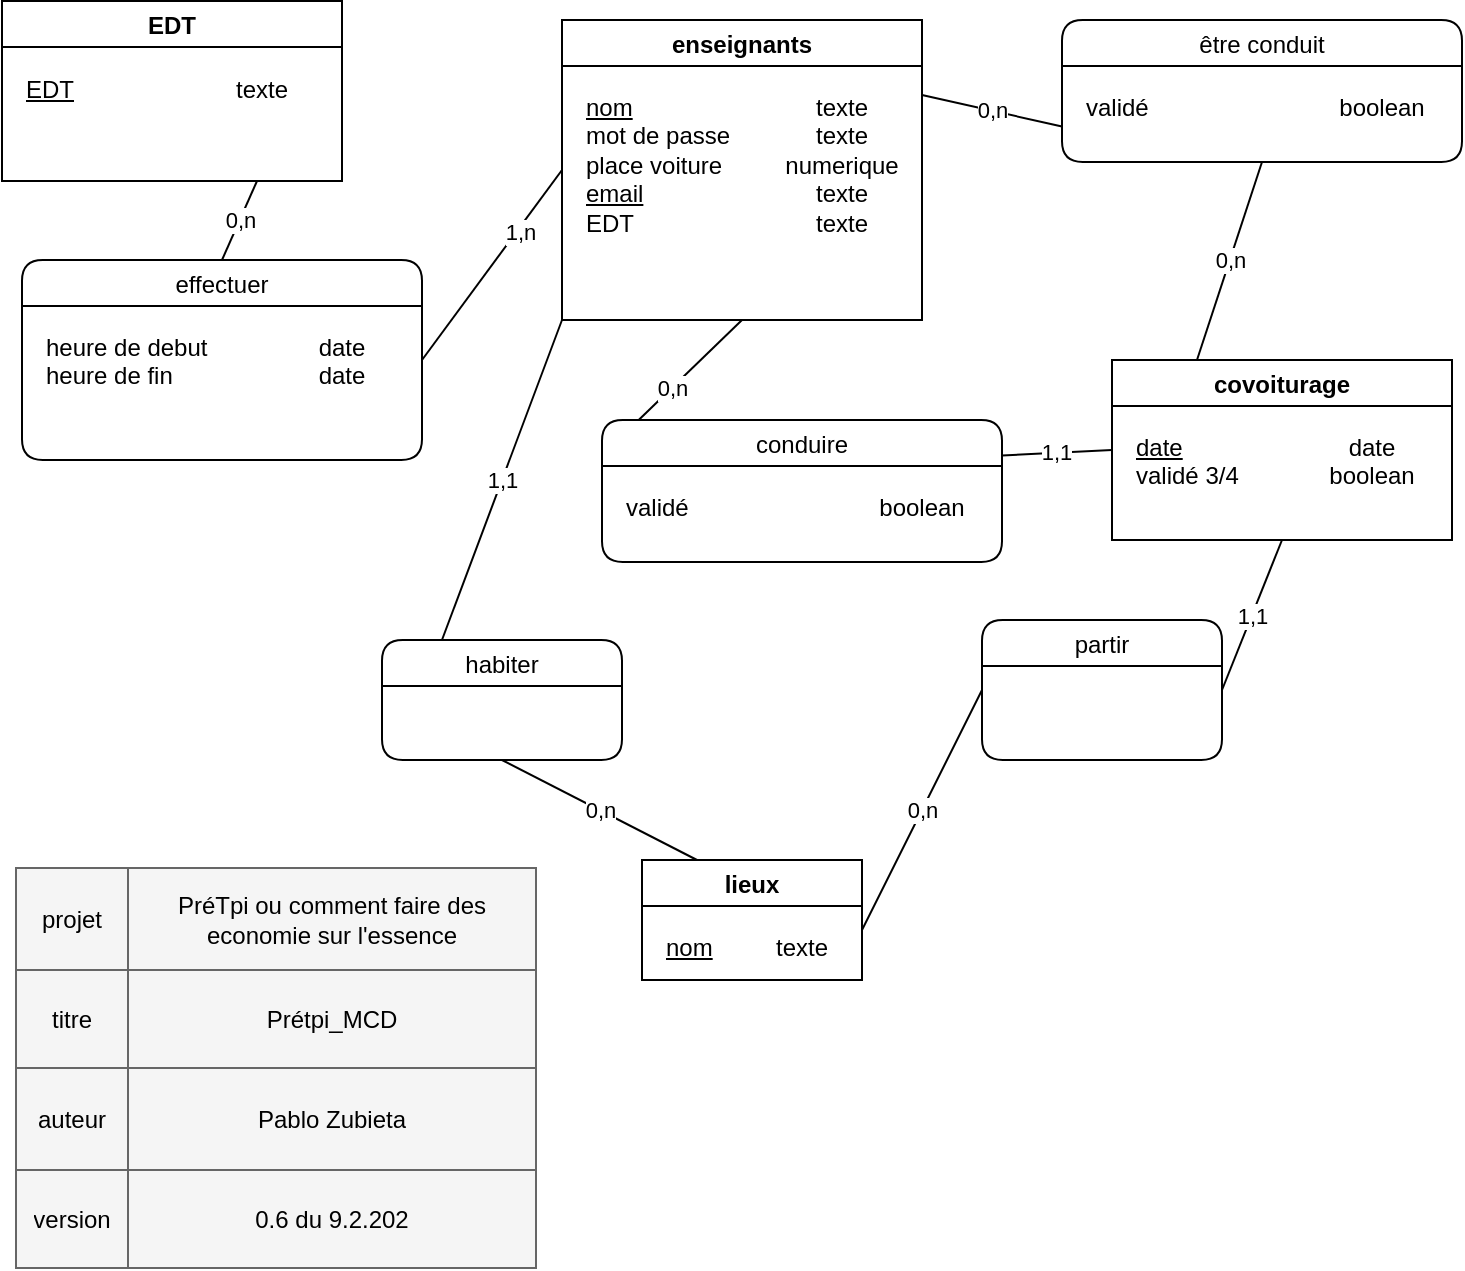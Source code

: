 <mxfile version="20.8.16" type="device"><diagram id="2-8-NAPyxzcTQ1t6RsNJ" name="Page-1"><mxGraphModel dx="1189" dy="799" grid="0" gridSize="10" guides="1" tooltips="1" connect="1" arrows="1" fold="1" page="1" pageScale="1" pageWidth="1169" pageHeight="827" math="0" shadow="0"><root><mxCell id="0"/><mxCell id="1" parent="0"/><mxCell id="dPWAgicj8FvbFGfztx_S-20" value="1,1" style="endArrow=none;html=1;rounded=0;fontColor=none;exitX=1;exitY=0.25;exitDx=0;exitDy=0;entryX=0;entryY=0.5;entryDx=0;entryDy=0;" parent="1" source="QiuYrpNzA8auyEKa5usx-108" target="QiuYrpNzA8auyEKa5usx-114" edge="1"><mxGeometry width="50" height="50" relative="1" as="geometry"><mxPoint x="600.96" y="261.96" as="sourcePoint"/><mxPoint x="693.95" y="262.05" as="targetPoint"/><Array as="points"/></mxGeometry></mxCell><mxCell id="QiuYrpNzA8auyEKa5usx-1" value="0,n" style="endArrow=none;html=1;rounded=0;fontColor=none;exitX=0.5;exitY=1;exitDx=0;exitDy=0;entryX=0;entryY=0.25;entryDx=0;entryDy=0;" parent="1" source="QiuYrpNzA8auyEKa5usx-105" target="QiuYrpNzA8auyEKa5usx-108" edge="1"><mxGeometry width="50" height="50" relative="1" as="geometry"><mxPoint x="336.05" y="262.05" as="sourcePoint"/><mxPoint x="438.08" y="261.96" as="targetPoint"/><Array as="points"/></mxGeometry></mxCell><mxCell id="QiuYrpNzA8auyEKa5usx-87" value="0,n" style="endArrow=none;html=1;entryX=0;entryY=0.75;entryDx=0;entryDy=0;exitX=1;exitY=0.25;exitDx=0;exitDy=0;" parent="1" source="QiuYrpNzA8auyEKa5usx-105" target="vQGPWnIht3JCz0oEdX8j-5" edge="1"><mxGeometry width="50" height="50" relative="1" as="geometry"><mxPoint x="310" y="410" as="sourcePoint"/><mxPoint x="300" y="137.5" as="targetPoint"/></mxGeometry></mxCell><mxCell id="QiuYrpNzA8auyEKa5usx-88" value="0,n" style="endArrow=none;html=1;exitX=0.5;exitY=1;exitDx=0;exitDy=0;entryX=0.25;entryY=0;entryDx=0;entryDy=0;" parent="1" source="vQGPWnIht3JCz0oEdX8j-5" target="QiuYrpNzA8auyEKa5usx-114" edge="1"><mxGeometry width="50" height="50" relative="1" as="geometry"><mxPoint x="500" y="137.5" as="sourcePoint"/><mxPoint x="480" y="210" as="targetPoint"/></mxGeometry></mxCell><mxCell id="QiuYrpNzA8auyEKa5usx-92" value="" style="shape=table;html=1;whiteSpace=wrap;startSize=0;container=1;collapsible=0;childLayout=tableLayout;fillColor=#f5f5f5;strokeColor=#666666;fontColor=#333333;" parent="1" vertex="1"><mxGeometry x="37" y="454" width="260" height="200" as="geometry"/></mxCell><mxCell id="QiuYrpNzA8auyEKa5usx-93" value="" style="shape=tableRow;horizontal=0;startSize=0;swimlaneHead=0;swimlaneBody=0;top=0;left=0;bottom=0;right=0;collapsible=0;dropTarget=0;fillColor=none;points=[[0,0.5],[1,0.5]];portConstraint=eastwest;" parent="QiuYrpNzA8auyEKa5usx-92" vertex="1"><mxGeometry width="260" height="51" as="geometry"/></mxCell><mxCell id="QiuYrpNzA8auyEKa5usx-94" value="projet" style="shape=partialRectangle;html=1;whiteSpace=wrap;connectable=0;fillColor=none;top=0;left=0;bottom=0;right=0;overflow=hidden;" parent="QiuYrpNzA8auyEKa5usx-93" vertex="1"><mxGeometry width="56" height="51" as="geometry"><mxRectangle width="56" height="51" as="alternateBounds"/></mxGeometry></mxCell><mxCell id="QiuYrpNzA8auyEKa5usx-95" value="PréTpi ou comment faire des economie sur l'essence" style="shape=partialRectangle;html=1;whiteSpace=wrap;connectable=0;fillColor=none;top=0;left=0;bottom=0;right=0;overflow=hidden;" parent="QiuYrpNzA8auyEKa5usx-93" vertex="1"><mxGeometry x="56" width="204" height="51" as="geometry"><mxRectangle width="204" height="51" as="alternateBounds"/></mxGeometry></mxCell><mxCell id="QiuYrpNzA8auyEKa5usx-96" value="" style="shape=tableRow;horizontal=0;startSize=0;swimlaneHead=0;swimlaneBody=0;top=0;left=0;bottom=0;right=0;collapsible=0;dropTarget=0;fillColor=none;points=[[0,0.5],[1,0.5]];portConstraint=eastwest;" parent="QiuYrpNzA8auyEKa5usx-92" vertex="1"><mxGeometry y="51" width="260" height="49" as="geometry"/></mxCell><mxCell id="QiuYrpNzA8auyEKa5usx-97" value="titre" style="shape=partialRectangle;html=1;whiteSpace=wrap;connectable=0;fillColor=none;top=0;left=0;bottom=0;right=0;overflow=hidden;" parent="QiuYrpNzA8auyEKa5usx-96" vertex="1"><mxGeometry width="56" height="49" as="geometry"><mxRectangle width="56" height="49" as="alternateBounds"/></mxGeometry></mxCell><mxCell id="QiuYrpNzA8auyEKa5usx-98" value="Prétpi_MCD" style="shape=partialRectangle;html=1;whiteSpace=wrap;connectable=0;fillColor=none;top=0;left=0;bottom=0;right=0;overflow=hidden;" parent="QiuYrpNzA8auyEKa5usx-96" vertex="1"><mxGeometry x="56" width="204" height="49" as="geometry"><mxRectangle width="204" height="49" as="alternateBounds"/></mxGeometry></mxCell><mxCell id="QiuYrpNzA8auyEKa5usx-99" value="" style="shape=tableRow;horizontal=0;startSize=0;swimlaneHead=0;swimlaneBody=0;top=0;left=0;bottom=0;right=0;collapsible=0;dropTarget=0;fillColor=none;points=[[0,0.5],[1,0.5]];portConstraint=eastwest;" parent="QiuYrpNzA8auyEKa5usx-92" vertex="1"><mxGeometry y="100" width="260" height="51" as="geometry"/></mxCell><mxCell id="QiuYrpNzA8auyEKa5usx-100" value="auteur" style="shape=partialRectangle;html=1;whiteSpace=wrap;connectable=0;fillColor=none;top=0;left=0;bottom=0;right=0;overflow=hidden;" parent="QiuYrpNzA8auyEKa5usx-99" vertex="1"><mxGeometry width="56" height="51" as="geometry"><mxRectangle width="56" height="51" as="alternateBounds"/></mxGeometry></mxCell><mxCell id="QiuYrpNzA8auyEKa5usx-101" value="Pablo Zubieta" style="shape=partialRectangle;html=1;whiteSpace=wrap;connectable=0;fillColor=none;top=0;left=0;bottom=0;right=0;overflow=hidden;" parent="QiuYrpNzA8auyEKa5usx-99" vertex="1"><mxGeometry x="56" width="204" height="51" as="geometry"><mxRectangle width="204" height="51" as="alternateBounds"/></mxGeometry></mxCell><mxCell id="QiuYrpNzA8auyEKa5usx-102" style="shape=tableRow;horizontal=0;startSize=0;swimlaneHead=0;swimlaneBody=0;top=0;left=0;bottom=0;right=0;collapsible=0;dropTarget=0;fillColor=none;points=[[0,0.5],[1,0.5]];portConstraint=eastwest;" parent="QiuYrpNzA8auyEKa5usx-92" vertex="1"><mxGeometry y="151" width="260" height="49" as="geometry"/></mxCell><mxCell id="QiuYrpNzA8auyEKa5usx-103" value="version" style="shape=partialRectangle;html=1;whiteSpace=wrap;connectable=0;fillColor=none;top=0;left=0;bottom=0;right=0;overflow=hidden;" parent="QiuYrpNzA8auyEKa5usx-102" vertex="1"><mxGeometry width="56" height="49" as="geometry"><mxRectangle width="56" height="49" as="alternateBounds"/></mxGeometry></mxCell><mxCell id="QiuYrpNzA8auyEKa5usx-104" value="0.6 du 9.2.202" style="shape=partialRectangle;html=1;whiteSpace=wrap;connectable=0;fillColor=none;top=0;left=0;bottom=0;right=0;overflow=hidden;" parent="QiuYrpNzA8auyEKa5usx-102" vertex="1"><mxGeometry x="56" width="204" height="49" as="geometry"><mxRectangle width="204" height="49" as="alternateBounds"/></mxGeometry></mxCell><mxCell id="QiuYrpNzA8auyEKa5usx-105" value="enseignants" style="swimlane;startSize=23;" parent="1" vertex="1"><mxGeometry x="310" y="30" width="180" height="150" as="geometry"/></mxCell><mxCell id="QiuYrpNzA8auyEKa5usx-106" value="&lt;u&gt;nom&lt;br&gt;&lt;/u&gt;mot de passe&lt;br&gt;place voiture&lt;br&gt;&lt;u&gt;email&lt;/u&gt;&lt;br&gt;EDT" style="text;html=1;strokeColor=none;fillColor=none;align=left;verticalAlign=top;whiteSpace=wrap;rounded=0;labelPosition=center;verticalLabelPosition=middle;" parent="QiuYrpNzA8auyEKa5usx-105" vertex="1"><mxGeometry x="10" y="30" width="100" height="90" as="geometry"/></mxCell><mxCell id="QiuYrpNzA8auyEKa5usx-107" value="texte&lt;br&gt;texte&lt;br&gt;numerique&lt;br&gt;texte&lt;br&gt;texte" style="text;html=1;strokeColor=none;fillColor=none;align=center;verticalAlign=top;whiteSpace=wrap;rounded=0;" parent="QiuYrpNzA8auyEKa5usx-105" vertex="1"><mxGeometry x="110" y="30" width="60" height="90" as="geometry"/></mxCell><mxCell id="QiuYrpNzA8auyEKa5usx-108" value="conduire" style="swimlane;rounded=1;fontStyle=0" parent="1" vertex="1"><mxGeometry x="330" y="230" width="200" height="71" as="geometry"/></mxCell><mxCell id="QiuYrpNzA8auyEKa5usx-109" value="validé&lt;br&gt;" style="text;html=1;strokeColor=none;fillColor=none;align=left;verticalAlign=top;whiteSpace=wrap;rounded=0;labelPosition=center;verticalLabelPosition=middle;" parent="QiuYrpNzA8auyEKa5usx-108" vertex="1"><mxGeometry x="10" y="30" width="90" height="60" as="geometry"/></mxCell><mxCell id="QiuYrpNzA8auyEKa5usx-110" value="boolean&lt;br&gt;&lt;br&gt;&lt;br&gt;" style="text;html=1;strokeColor=none;fillColor=none;align=center;verticalAlign=top;whiteSpace=wrap;rounded=0;" parent="QiuYrpNzA8auyEKa5usx-108" vertex="1"><mxGeometry x="130" y="30" width="60" height="60" as="geometry"/></mxCell><mxCell id="QiuYrpNzA8auyEKa5usx-114" value="covoiturage" style="swimlane;startSize=23;" parent="1" vertex="1"><mxGeometry x="585" y="200" width="170" height="90" as="geometry"/></mxCell><mxCell id="QiuYrpNzA8auyEKa5usx-115" value="&lt;u&gt;date&lt;/u&gt;&lt;br&gt;validé 3/4" style="text;html=1;strokeColor=none;fillColor=none;align=left;verticalAlign=top;whiteSpace=wrap;rounded=0;labelPosition=center;verticalLabelPosition=middle;" parent="QiuYrpNzA8auyEKa5usx-114" vertex="1"><mxGeometry x="10" y="30" width="80" height="50" as="geometry"/></mxCell><mxCell id="QiuYrpNzA8auyEKa5usx-116" value="date&lt;br&gt;boolean" style="text;html=1;strokeColor=none;fillColor=none;align=center;verticalAlign=top;whiteSpace=wrap;rounded=0;" parent="QiuYrpNzA8auyEKa5usx-114" vertex="1"><mxGeometry x="100" y="30" width="60" height="50" as="geometry"/></mxCell><mxCell id="ByET2Ea1KjFxoHSKj_pw-1" value="lieux" style="swimlane;startSize=23;" parent="1" vertex="1"><mxGeometry x="350" y="450" width="110" height="60" as="geometry"/></mxCell><mxCell id="ByET2Ea1KjFxoHSKj_pw-2" value="&lt;u&gt;nom&lt;br&gt;&lt;/u&gt;" style="text;html=1;strokeColor=none;fillColor=none;align=left;verticalAlign=top;whiteSpace=wrap;rounded=0;labelPosition=center;verticalLabelPosition=middle;" parent="ByET2Ea1KjFxoHSKj_pw-1" vertex="1"><mxGeometry x="10" y="30" width="100" height="20" as="geometry"/></mxCell><mxCell id="ByET2Ea1KjFxoHSKj_pw-3" value="texte" style="text;html=1;strokeColor=none;fillColor=none;align=center;verticalAlign=top;whiteSpace=wrap;rounded=0;" parent="ByET2Ea1KjFxoHSKj_pw-1" vertex="1"><mxGeometry x="50" y="30" width="60" height="30" as="geometry"/></mxCell><mxCell id="ByET2Ea1KjFxoHSKj_pw-5" value="habiter" style="swimlane;rounded=1;fontStyle=0;startSize=23;" parent="1" vertex="1"><mxGeometry x="220" y="340" width="120" height="60" as="geometry"/></mxCell><mxCell id="ByET2Ea1KjFxoHSKj_pw-8" value="1,1" style="endArrow=none;html=1;entryX=0.25;entryY=0;entryDx=0;entryDy=0;exitX=0;exitY=1;exitDx=0;exitDy=0;" parent="1" source="QiuYrpNzA8auyEKa5usx-105" target="ByET2Ea1KjFxoHSKj_pw-5" edge="1"><mxGeometry width="50" height="50" relative="1" as="geometry"><mxPoint x="40" y="180" as="sourcePoint"/><mxPoint x="110" y="300" as="targetPoint"/></mxGeometry></mxCell><mxCell id="ByET2Ea1KjFxoHSKj_pw-9" value="0,n" style="endArrow=none;html=1;entryX=0.25;entryY=0;entryDx=0;entryDy=0;exitX=0.5;exitY=1;exitDx=0;exitDy=0;" parent="1" source="ByET2Ea1KjFxoHSKj_pw-5" target="ByET2Ea1KjFxoHSKj_pw-1" edge="1"><mxGeometry width="50" height="50" relative="1" as="geometry"><mxPoint x="70" y="220" as="sourcePoint"/><mxPoint x="190" y="160" as="targetPoint"/></mxGeometry></mxCell><mxCell id="yOzWiPyIBAp60pPROtfr-13" value="1,1" style="endArrow=none;html=1;rounded=0;entryX=1;entryY=0.5;entryDx=0;entryDy=0;exitX=0.5;exitY=1;exitDx=0;exitDy=0;" parent="1" source="QiuYrpNzA8auyEKa5usx-114" target="vQGPWnIht3JCz0oEdX8j-2" edge="1"><mxGeometry width="50" height="50" relative="1" as="geometry"><mxPoint x="760" y="400" as="sourcePoint"/><mxPoint x="950" y="-210" as="targetPoint"/></mxGeometry></mxCell><mxCell id="vQGPWnIht3JCz0oEdX8j-2" value="partir" style="swimlane;rounded=1;fontStyle=0;startSize=23;" parent="1" vertex="1"><mxGeometry x="520" y="330" width="120" height="70" as="geometry"/></mxCell><mxCell id="vQGPWnIht3JCz0oEdX8j-3" value="0,n" style="endArrow=none;html=1;entryX=1;entryY=0.25;entryDx=0;entryDy=0;exitX=0;exitY=0.5;exitDx=0;exitDy=0;" parent="1" source="vQGPWnIht3JCz0oEdX8j-2" target="ByET2Ea1KjFxoHSKj_pw-2" edge="1"><mxGeometry width="50" height="50" relative="1" as="geometry"><mxPoint x="670" y="490" as="sourcePoint"/><mxPoint x="430" y="550" as="targetPoint"/></mxGeometry></mxCell><mxCell id="vQGPWnIht3JCz0oEdX8j-5" value="être conduit" style="swimlane;rounded=1;fontStyle=0" parent="1" vertex="1"><mxGeometry x="560" y="30" width="200" height="71" as="geometry"/></mxCell><mxCell id="vQGPWnIht3JCz0oEdX8j-6" value="validé&lt;br&gt;" style="text;html=1;strokeColor=none;fillColor=none;align=left;verticalAlign=top;whiteSpace=wrap;rounded=0;labelPosition=center;verticalLabelPosition=middle;" parent="vQGPWnIht3JCz0oEdX8j-5" vertex="1"><mxGeometry x="10" y="30" width="90" height="60" as="geometry"/></mxCell><mxCell id="vQGPWnIht3JCz0oEdX8j-7" value="boolean&lt;br&gt;&lt;br&gt;&lt;br&gt;" style="text;html=1;strokeColor=none;fillColor=none;align=center;verticalAlign=top;whiteSpace=wrap;rounded=0;" parent="vQGPWnIht3JCz0oEdX8j-5" vertex="1"><mxGeometry x="130" y="30" width="60" height="60" as="geometry"/></mxCell><mxCell id="Sej5KkmdHbuvWJpTWB62-2" value="EDT" style="swimlane;startSize=23;" parent="1" vertex="1"><mxGeometry x="30" y="20.5" width="170" height="90" as="geometry"/></mxCell><mxCell id="Sej5KkmdHbuvWJpTWB62-3" value="&lt;u&gt;EDT&lt;/u&gt;&lt;br&gt;" style="text;html=1;strokeColor=none;fillColor=none;align=left;verticalAlign=top;whiteSpace=wrap;rounded=0;labelPosition=center;verticalLabelPosition=middle;" parent="Sej5KkmdHbuvWJpTWB62-2" vertex="1"><mxGeometry x="10" y="30" width="80" height="50" as="geometry"/></mxCell><mxCell id="Sej5KkmdHbuvWJpTWB62-4" value="texte&lt;br&gt;" style="text;html=1;strokeColor=none;fillColor=none;align=center;verticalAlign=top;whiteSpace=wrap;rounded=0;" parent="Sej5KkmdHbuvWJpTWB62-2" vertex="1"><mxGeometry x="100" y="30" width="60" height="50" as="geometry"/></mxCell><mxCell id="Sej5KkmdHbuvWJpTWB62-6" value="effectuer" style="swimlane;rounded=1;fontStyle=0" parent="1" vertex="1"><mxGeometry x="40" y="150" width="200" height="100" as="geometry"/></mxCell><mxCell id="Sej5KkmdHbuvWJpTWB62-7" value="heure de debut&lt;br&gt;heure de fin" style="text;html=1;strokeColor=none;fillColor=none;align=left;verticalAlign=top;whiteSpace=wrap;rounded=0;labelPosition=center;verticalLabelPosition=middle;" parent="Sej5KkmdHbuvWJpTWB62-6" vertex="1"><mxGeometry x="10" y="30" width="90" height="60" as="geometry"/></mxCell><mxCell id="Sej5KkmdHbuvWJpTWB62-8" value="date&lt;br&gt;date" style="text;html=1;strokeColor=none;fillColor=none;align=center;verticalAlign=top;whiteSpace=wrap;rounded=0;" parent="Sej5KkmdHbuvWJpTWB62-6" vertex="1"><mxGeometry x="130" y="30" width="60" height="60" as="geometry"/></mxCell><mxCell id="Sej5KkmdHbuvWJpTWB62-9" value="" style="endArrow=none;html=1;rounded=0;entryX=0;entryY=0.5;entryDx=0;entryDy=0;exitX=1;exitY=0.5;exitDx=0;exitDy=0;" parent="1" source="Sej5KkmdHbuvWJpTWB62-6" target="QiuYrpNzA8auyEKa5usx-105" edge="1"><mxGeometry width="50" height="50" relative="1" as="geometry"><mxPoint x="560" y="220" as="sourcePoint"/><mxPoint x="610" y="170" as="targetPoint"/></mxGeometry></mxCell><mxCell id="Sej5KkmdHbuvWJpTWB62-11" value="1,n" style="edgeLabel;html=1;align=center;verticalAlign=middle;resizable=0;points=[];" parent="Sej5KkmdHbuvWJpTWB62-9" vertex="1" connectable="0"><mxGeometry x="0.366" y="-1" relative="1" as="geometry"><mxPoint as="offset"/></mxGeometry></mxCell><mxCell id="Sej5KkmdHbuvWJpTWB62-10" value="0,n" style="endArrow=none;html=1;rounded=0;entryX=0.75;entryY=1;entryDx=0;entryDy=0;exitX=0.5;exitY=0;exitDx=0;exitDy=0;" parent="1" source="Sej5KkmdHbuvWJpTWB62-6" target="Sej5KkmdHbuvWJpTWB62-2" edge="1"><mxGeometry width="50" height="50" relative="1" as="geometry"><mxPoint x="560" y="220" as="sourcePoint"/><mxPoint x="610" y="170" as="targetPoint"/></mxGeometry></mxCell></root></mxGraphModel></diagram></mxfile>